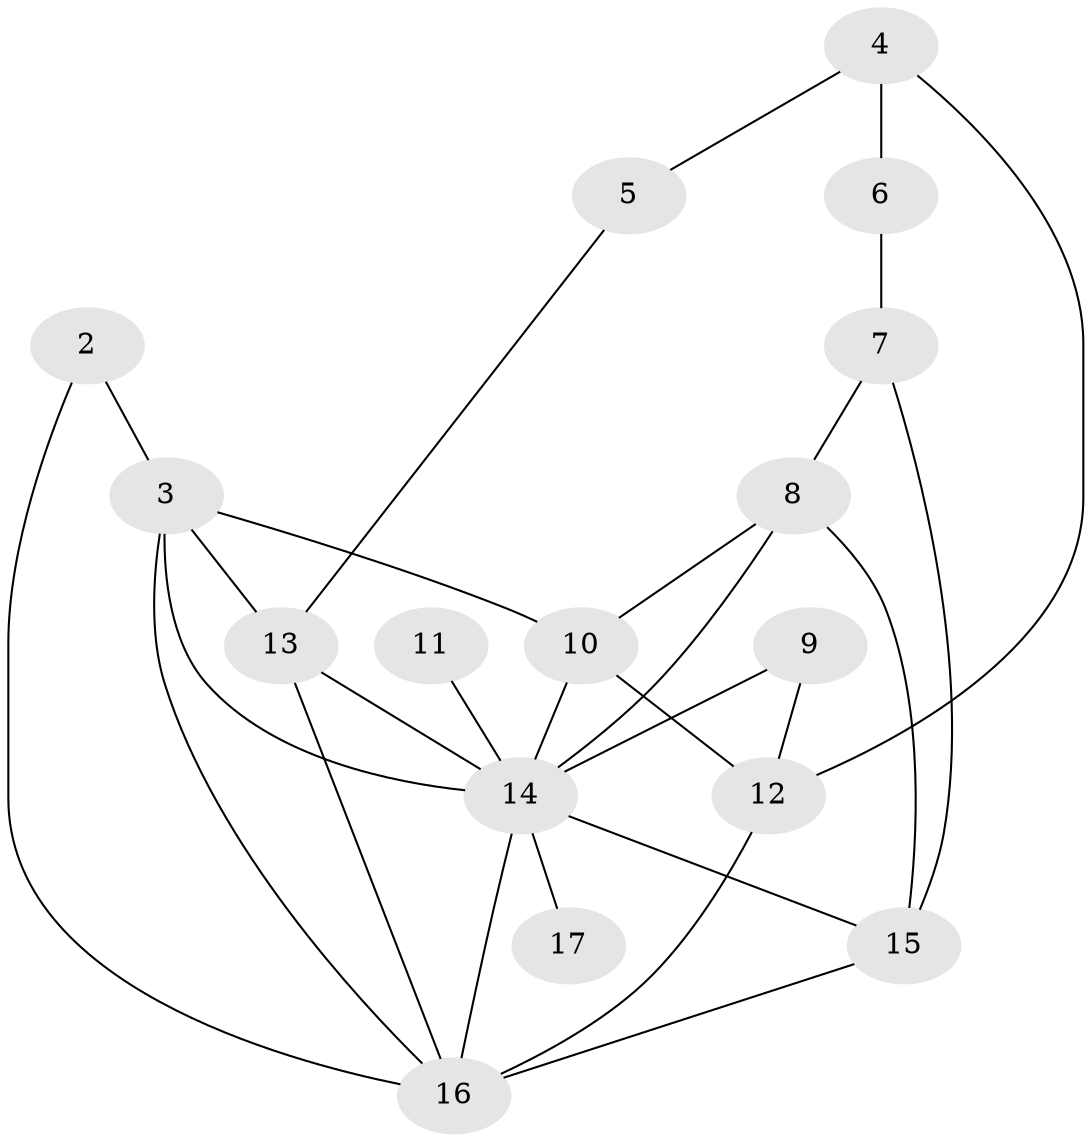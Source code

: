 // original degree distribution, {1: 0.19230769230769232, 3: 0.2692307692307692, 2: 0.34615384615384615, 0: 0.019230769230769232, 4: 0.09615384615384616, 5: 0.057692307692307696, 7: 0.019230769230769232}
// Generated by graph-tools (version 1.1) at 2025/35/03/04/25 23:35:43]
// undirected, 16 vertices, 28 edges
graph export_dot {
  node [color=gray90,style=filled];
  2;
  3;
  4;
  5;
  6;
  7;
  8;
  9;
  10;
  11;
  12;
  13;
  14;
  15;
  16;
  17;
  2 -- 3 [weight=1.0];
  2 -- 16 [weight=1.0];
  3 -- 10 [weight=1.0];
  3 -- 13 [weight=1.0];
  3 -- 14 [weight=1.0];
  3 -- 16 [weight=1.0];
  4 -- 5 [weight=1.0];
  4 -- 6 [weight=1.0];
  4 -- 12 [weight=1.0];
  5 -- 13 [weight=1.0];
  6 -- 7 [weight=1.0];
  7 -- 8 [weight=1.0];
  7 -- 15 [weight=1.0];
  8 -- 10 [weight=1.0];
  8 -- 14 [weight=1.0];
  8 -- 15 [weight=1.0];
  9 -- 12 [weight=1.0];
  9 -- 14 [weight=1.0];
  10 -- 12 [weight=1.0];
  10 -- 14 [weight=1.0];
  11 -- 14 [weight=1.0];
  12 -- 16 [weight=1.0];
  13 -- 14 [weight=1.0];
  13 -- 16 [weight=1.0];
  14 -- 15 [weight=1.0];
  14 -- 16 [weight=2.0];
  14 -- 17 [weight=1.0];
  15 -- 16 [weight=1.0];
}

